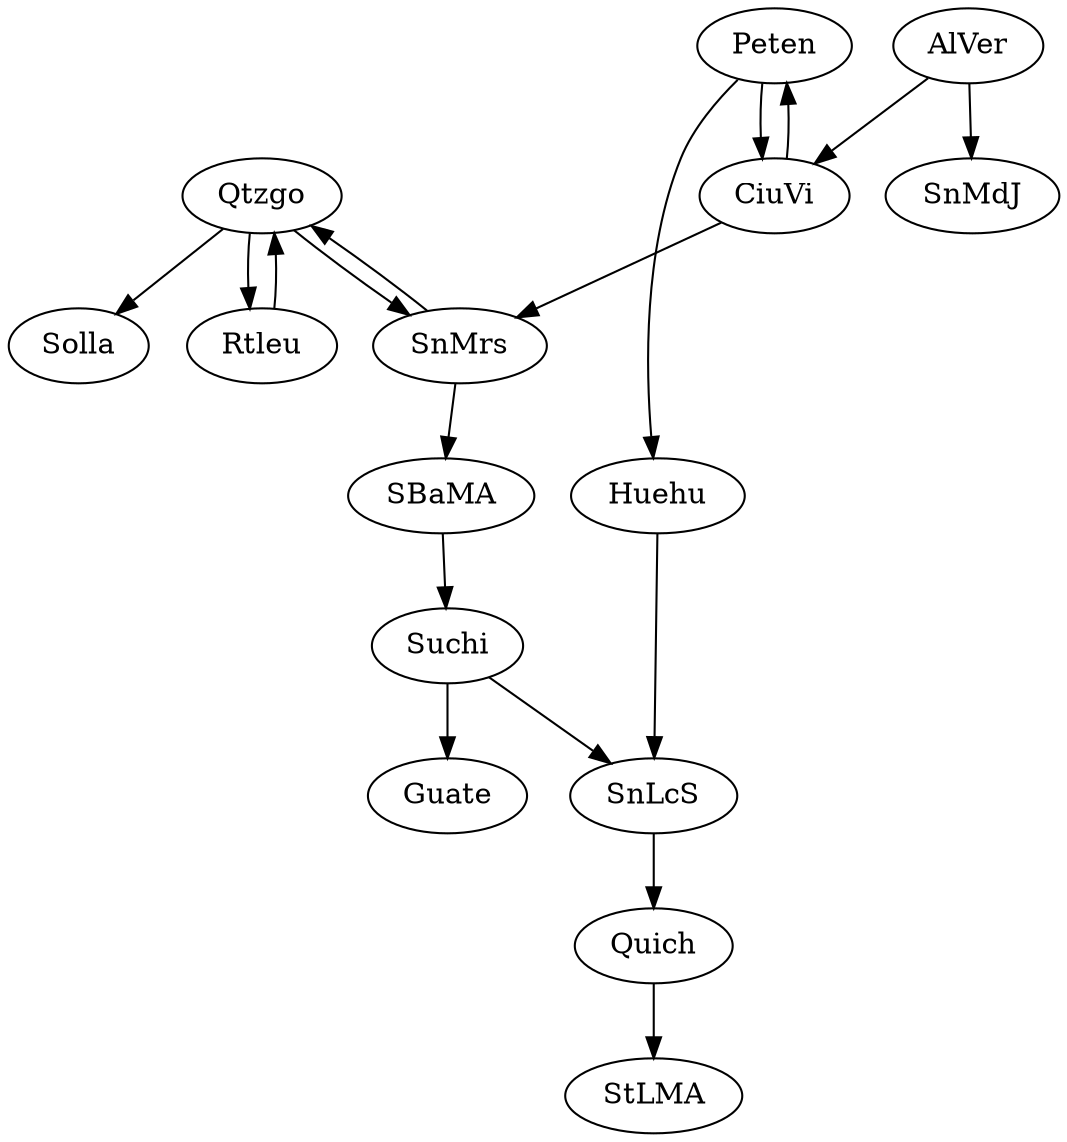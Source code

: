 digraph Grafo {resolution = 110; 

randkir=LR;

  "Solla";
  "CiuVi";
  "Rtleu";
  "SnLcS";
  "Quich";
  "Huehu";
  "Suchi";
  "Qtzgo";
  "SnMrs";
  "SBaMA";
  "StLMA";
  "Guate";
  "SnMdJ";
  "AlVer";
  "Peten";
  "CiuVi" -> "SnMrs" ;
  "CiuVi" -> "Peten" ;
  "Rtleu" -> "Qtzgo" ;
  "SnLcS" -> "Quich" ;
  "Quich" -> "StLMA" ;
  "Huehu" -> "SnLcS" ;
  "Suchi" -> "Guate" ;
  "Suchi" -> "SnLcS" ;
  "Qtzgo" -> "Rtleu" ;
  "Qtzgo" -> "SnMrs" ;
  "Qtzgo" -> "Solla" ;
  "SnMrs" -> "Qtzgo" ;
  "SnMrs" -> "SBaMA" ;
  "SBaMA" -> "Suchi" ;
  "AlVer" -> "SnMdJ" ;
  "AlVer" -> "CiuVi" ;
  "Peten" -> "CiuVi" ;
  "Peten" -> "Huehu" ;
}
